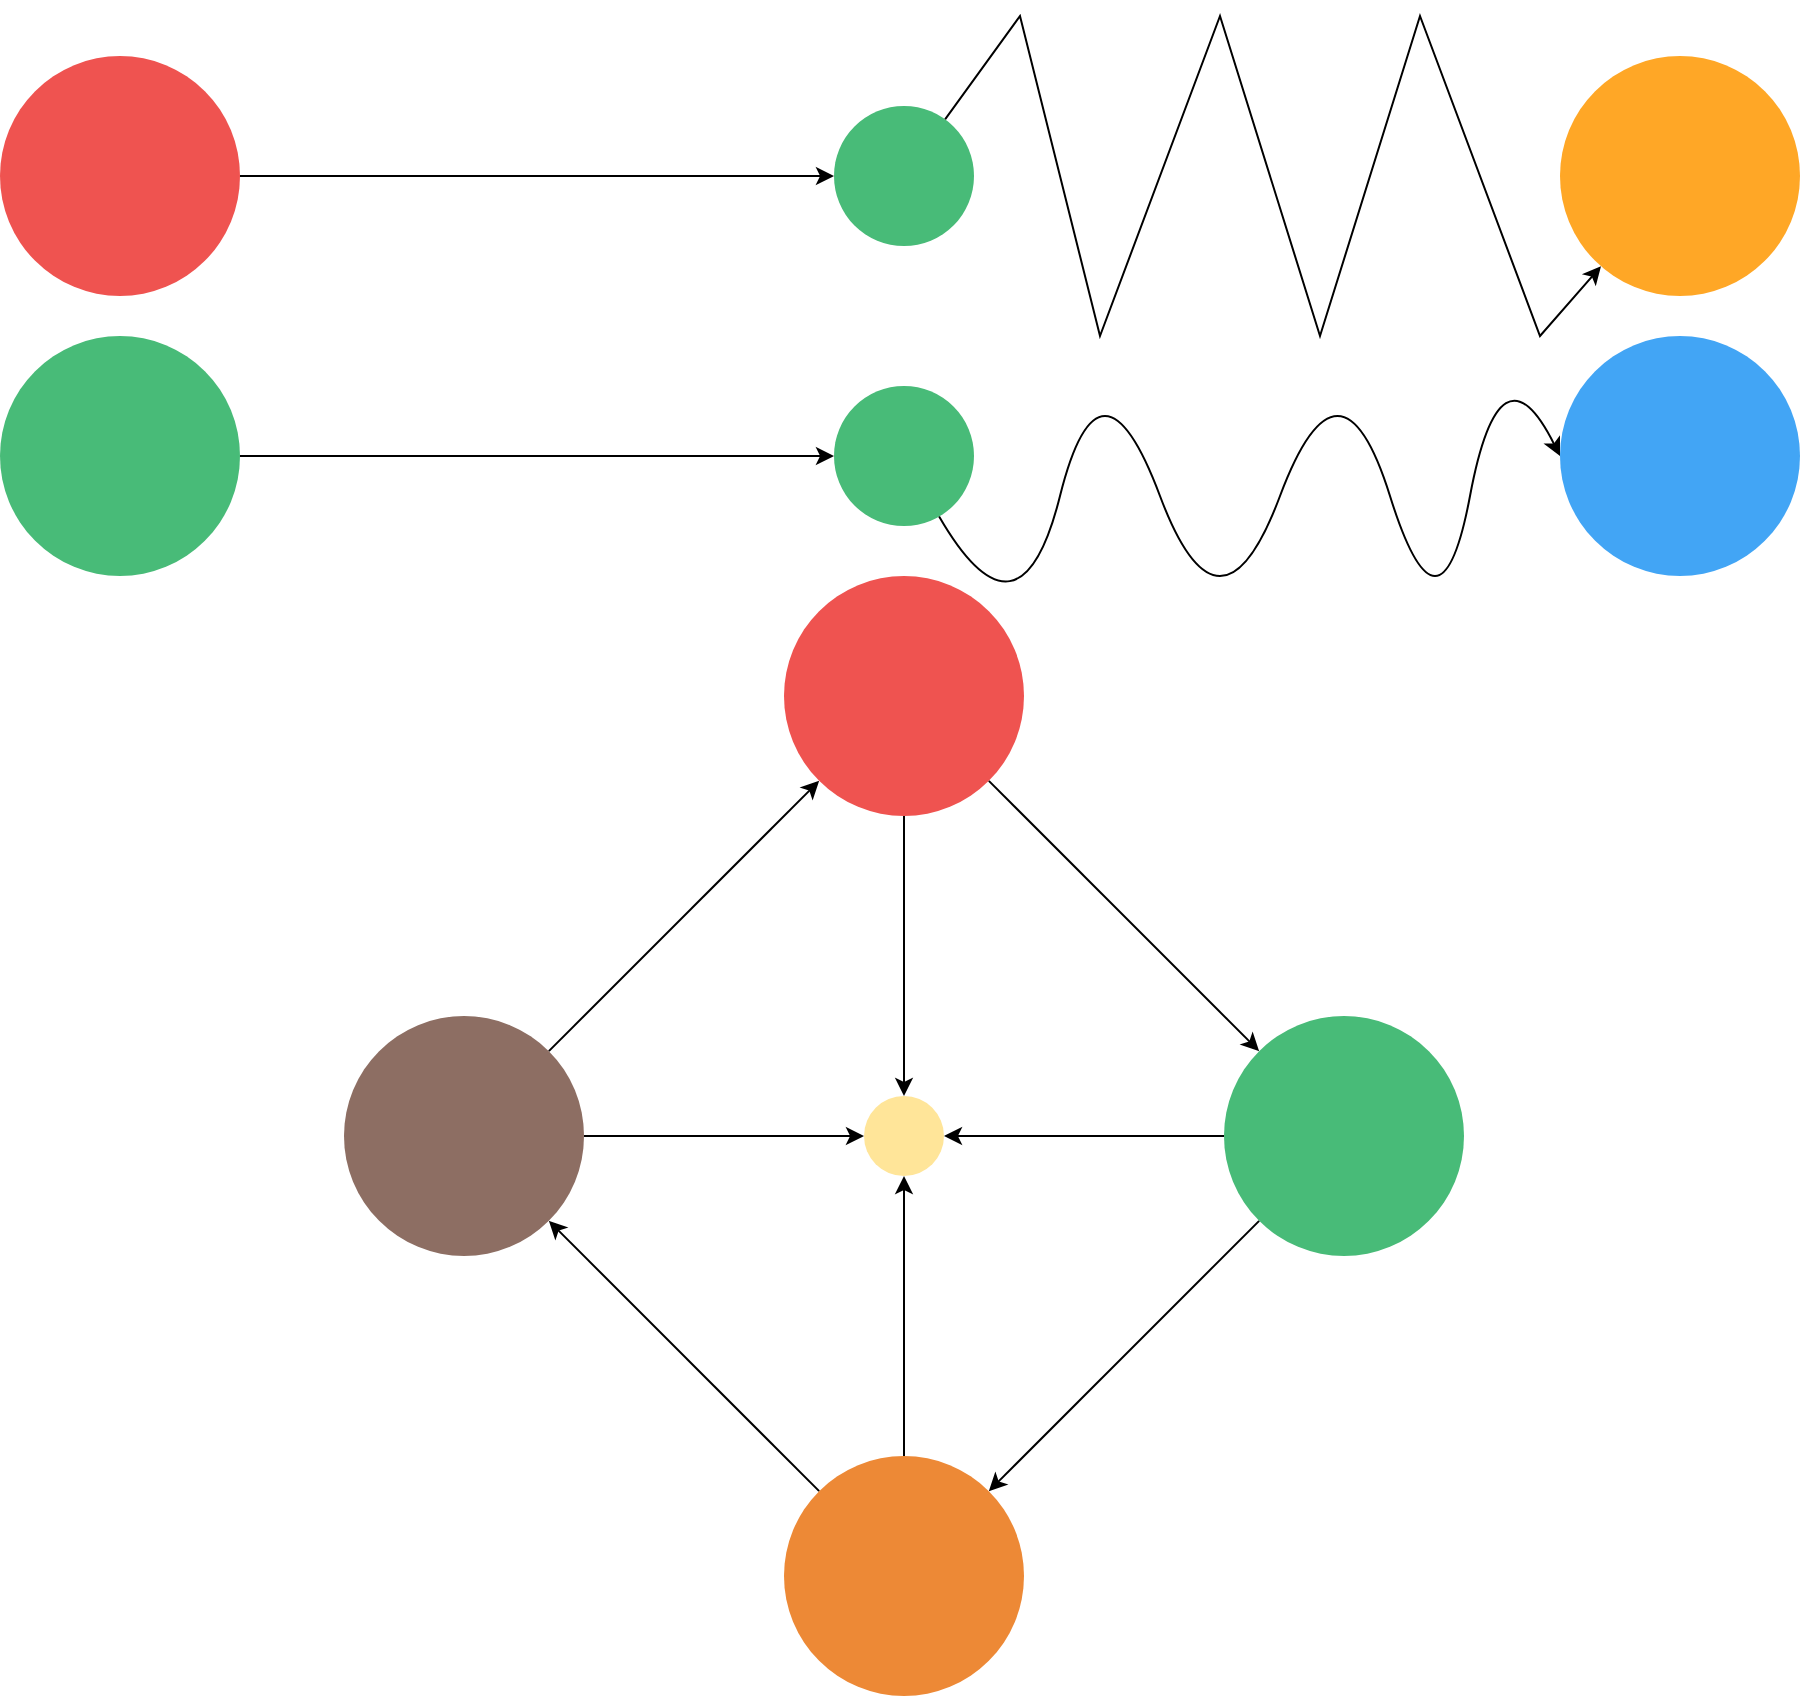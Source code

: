 <mxfile version="16.4.0" type="device"><diagram id="mJwFgrG-49WzmxiUCLpk" name="第 1 页"><mxGraphModel dx="2004" dy="2673" grid="1" gridSize="10" guides="1" tooltips="1" connect="1" arrows="1" fold="1" page="1" pageScale="1" pageWidth="827" pageHeight="1169" math="0" shadow="0"><root><mxCell id="0"/><object label="animation" id="2_AVkfz12NTbmc94A9fn-10"><mxCell parent="0"/></object><mxCell id="RGV032RG9M40oy53CY1v-8" style="rounded=0;orthogonalLoop=1;jettySize=auto;html=1;endArrow=classic;endFill=1;" parent="2_AVkfz12NTbmc94A9fn-10" source="RGV032RG9M40oy53CY1v-3" target="RGV032RG9M40oy53CY1v-4" edge="1"><mxGeometry relative="1" as="geometry"/></mxCell><mxCell id="RGV032RG9M40oy53CY1v-16" style="edgeStyle=none;rounded=0;orthogonalLoop=1;jettySize=auto;html=1;entryX=0.5;entryY=0;entryDx=0;entryDy=0;endArrow=classic;endFill=1;" parent="2_AVkfz12NTbmc94A9fn-10" source="RGV032RG9M40oy53CY1v-3" target="RGV032RG9M40oy53CY1v-11" edge="1"><mxGeometry relative="1" as="geometry"/></mxCell><mxCell id="RGV032RG9M40oy53CY1v-9" style="rounded=0;orthogonalLoop=1;jettySize=auto;html=1;endArrow=classic;endFill=1;" parent="2_AVkfz12NTbmc94A9fn-10" source="RGV032RG9M40oy53CY1v-4" target="RGV032RG9M40oy53CY1v-5" edge="1"><mxGeometry relative="1" as="geometry"/></mxCell><mxCell id="RGV032RG9M40oy53CY1v-17" style="edgeStyle=none;rounded=0;orthogonalLoop=1;jettySize=auto;html=1;entryX=1;entryY=0.5;entryDx=0;entryDy=0;endArrow=classic;endFill=1;" parent="2_AVkfz12NTbmc94A9fn-10" source="RGV032RG9M40oy53CY1v-4" target="RGV032RG9M40oy53CY1v-11" edge="1"><mxGeometry relative="1" as="geometry"/></mxCell><mxCell id="RGV032RG9M40oy53CY1v-10" style="rounded=0;orthogonalLoop=1;jettySize=auto;html=1;endArrow=classic;endFill=1;" parent="2_AVkfz12NTbmc94A9fn-10" source="RGV032RG9M40oy53CY1v-5" target="RGV032RG9M40oy53CY1v-6" edge="1"><mxGeometry relative="1" as="geometry"/></mxCell><mxCell id="RGV032RG9M40oy53CY1v-14" style="rounded=0;orthogonalLoop=1;jettySize=auto;html=1;entryX=0.5;entryY=1;entryDx=0;entryDy=0;endArrow=classic;endFill=1;" parent="2_AVkfz12NTbmc94A9fn-10" source="RGV032RG9M40oy53CY1v-5" target="RGV032RG9M40oy53CY1v-11" edge="1"><mxGeometry relative="1" as="geometry"/></mxCell><mxCell id="RGV032RG9M40oy53CY1v-7" style="rounded=0;orthogonalLoop=1;jettySize=auto;html=1;endArrow=classic;endFill=1;" parent="2_AVkfz12NTbmc94A9fn-10" source="RGV032RG9M40oy53CY1v-6" target="RGV032RG9M40oy53CY1v-3" edge="1"><mxGeometry relative="1" as="geometry"/></mxCell><mxCell id="RGV032RG9M40oy53CY1v-15" style="edgeStyle=none;rounded=0;orthogonalLoop=1;jettySize=auto;html=1;entryX=0;entryY=0.5;entryDx=0;entryDy=0;endArrow=classic;endFill=1;" parent="2_AVkfz12NTbmc94A9fn-10" source="RGV032RG9M40oy53CY1v-6" target="RGV032RG9M40oy53CY1v-11" edge="1"><mxGeometry relative="1" as="geometry"/></mxCell><object label="" id="RGV032RG9M40oy53CY1v-11"><mxCell style="ellipse;whiteSpace=wrap;html=1;aspect=fixed;fillColor=#FFE599;strokeColor=none;" parent="2_AVkfz12NTbmc94A9fn-10" vertex="1"><mxGeometry x="842" y="260" width="40" height="40" as="geometry"/></mxCell></object><object label="" id="RGV032RG9M40oy53CY1v-4"><mxCell style="ellipse;whiteSpace=wrap;html=1;aspect=fixed;fillColor=#48BB78;strokeColor=none;" parent="2_AVkfz12NTbmc94A9fn-10" vertex="1"><mxGeometry x="1022" y="220" width="120" height="120" as="geometry"/></mxCell></object><object label="" id="RGV032RG9M40oy53CY1v-5"><mxCell style="ellipse;whiteSpace=wrap;html=1;aspect=fixed;fillColor=#ED8936;strokeColor=none;" parent="2_AVkfz12NTbmc94A9fn-10" vertex="1"><mxGeometry x="802" y="440" width="120" height="120" as="geometry"/></mxCell></object><object label="" id="RGV032RG9M40oy53CY1v-6"><mxCell style="ellipse;whiteSpace=wrap;html=1;aspect=fixed;fillColor=#8D6E63;strokeColor=none;" parent="2_AVkfz12NTbmc94A9fn-10" vertex="1"><mxGeometry x="582" y="220" width="120" height="120" as="geometry"/></mxCell></object><object label="" id="RGV032RG9M40oy53CY1v-3"><mxCell style="ellipse;whiteSpace=wrap;html=1;aspect=fixed;fillColor=#ef5350;strokeColor=none;" parent="2_AVkfz12NTbmc94A9fn-10" vertex="1"><mxGeometry x="802" width="120" height="120" as="geometry"/></mxCell></object><object label="" id="gFsngt7nWiTxHqIEeZm3-36"><mxCell style="ellipse;whiteSpace=wrap;html=1;aspect=fixed;fillColor=#48BB78;strokeColor=none;" parent="2_AVkfz12NTbmc94A9fn-10" vertex="1"><mxGeometry x="410" y="-120" width="120" height="120" as="geometry"/></mxCell></object><object label="" id="gFsngt7nWiTxHqIEeZm3-37"><mxCell style="ellipse;whiteSpace=wrap;html=1;aspect=fixed;fillColor=#48BB78;strokeColor=none;dashed=1;" parent="2_AVkfz12NTbmc94A9fn-10" vertex="1"><mxGeometry x="827" y="-95" width="70" height="70" as="geometry"/></mxCell></object><mxCell id="aMvrKOiIKmFEFKNMHotP-14" value="" style="endArrow=classic;html=1;rounded=0;exitX=1;exitY=0.5;exitDx=0;exitDy=0;entryX=0;entryY=0.5;entryDx=0;entryDy=0;" edge="1" parent="2_AVkfz12NTbmc94A9fn-10" source="gFsngt7nWiTxHqIEeZm3-36" target="gFsngt7nWiTxHqIEeZm3-37"><mxGeometry width="50" height="50" relative="1" as="geometry"><mxPoint x="660" y="110" as="sourcePoint"/><mxPoint x="710" y="60" as="targetPoint"/></mxGeometry></mxCell><object label="" id="aMvrKOiIKmFEFKNMHotP-16"><mxCell style="ellipse;whiteSpace=wrap;html=1;aspect=fixed;fillColor=#EF5350;strokeColor=none;" vertex="1" parent="2_AVkfz12NTbmc94A9fn-10"><mxGeometry x="410" y="-260" width="120" height="120" as="geometry"/></mxCell></object><mxCell id="aMvrKOiIKmFEFKNMHotP-48" style="edgeStyle=none;rounded=0;orthogonalLoop=1;jettySize=auto;html=1;" edge="1" parent="2_AVkfz12NTbmc94A9fn-10" source="aMvrKOiIKmFEFKNMHotP-17" target="aMvrKOiIKmFEFKNMHotP-45"><mxGeometry relative="1" as="geometry"><Array as="points"><mxPoint x="920" y="-280"/><mxPoint x="960" y="-120"/><mxPoint x="1020" y="-280"/><mxPoint x="1070" y="-120"/><mxPoint x="1120" y="-280"/><mxPoint x="1180" y="-120"/></Array></mxGeometry></mxCell><object label="" id="aMvrKOiIKmFEFKNMHotP-17"><mxCell style="ellipse;whiteSpace=wrap;html=1;aspect=fixed;fillColor=#48BB78;strokeColor=none;dashed=1;" vertex="1" parent="2_AVkfz12NTbmc94A9fn-10"><mxGeometry x="827" y="-235" width="70" height="70" as="geometry"/></mxCell></object><mxCell id="aMvrKOiIKmFEFKNMHotP-23" value="" style="endArrow=classic;html=1;rounded=0;exitX=1;exitY=0.5;exitDx=0;exitDy=0;entryX=0;entryY=0.5;entryDx=0;entryDy=0;" edge="1" parent="2_AVkfz12NTbmc94A9fn-10" source="aMvrKOiIKmFEFKNMHotP-16" target="aMvrKOiIKmFEFKNMHotP-17"><mxGeometry width="50" height="50" relative="1" as="geometry"><mxPoint x="660" y="-30" as="sourcePoint"/><mxPoint x="710" y="-80" as="targetPoint"/></mxGeometry></mxCell><object label="" id="aMvrKOiIKmFEFKNMHotP-43"><mxCell style="ellipse;whiteSpace=wrap;html=1;aspect=fixed;fillColor=#42a5f5;strokeColor=none;" vertex="1" parent="2_AVkfz12NTbmc94A9fn-10"><mxGeometry x="1190" y="-120" width="120" height="120" as="geometry"/></mxCell></object><object label="" id="aMvrKOiIKmFEFKNMHotP-45"><mxCell style="ellipse;whiteSpace=wrap;html=1;aspect=fixed;fillColor=#ffa726;strokeColor=none;" vertex="1" parent="2_AVkfz12NTbmc94A9fn-10"><mxGeometry x="1190" y="-260" width="120" height="120" as="geometry"/></mxCell></object><mxCell id="aMvrKOiIKmFEFKNMHotP-47" value="" style="curved=1;endArrow=classic;html=1;rounded=0;entryX=0;entryY=0.5;entryDx=0;entryDy=0;" edge="1" parent="2_AVkfz12NTbmc94A9fn-10" source="gFsngt7nWiTxHqIEeZm3-37" target="aMvrKOiIKmFEFKNMHotP-43"><mxGeometry width="50" height="50" relative="1" as="geometry"><mxPoint x="1050" y="-40" as="sourcePoint"/><mxPoint x="1100" y="-90" as="targetPoint"/><Array as="points"><mxPoint x="920" y="40"/><mxPoint x="960" y="-120"/><mxPoint x="1020" y="40"/><mxPoint x="1080" y="-120"/><mxPoint x="1130" y="40"/><mxPoint x="1160" y="-120"/></Array></mxGeometry></mxCell><mxCell id="aMvrKOiIKmFEFKNMHotP-24" value="animation-config" parent="0" visible="0"/><mxCell id="aMvrKOiIKmFEFKNMHotP-25" style="edgeStyle=none;rounded=0;orthogonalLoop=1;jettySize=auto;html=1;fontSize=16;exitX=1;exitY=0.5;exitDx=0;exitDy=0;" edge="1" parent="aMvrKOiIKmFEFKNMHotP-24" source="aMvrKOiIKmFEFKNMHotP-26" target="gFsngt7nWiTxHqIEeZm3-36"><mxGeometry relative="1" as="geometry"><mxPoint x="385" y="-40" as="sourcePoint"/><mxPoint x="410" y="-60" as="targetPoint"/></mxGeometry></mxCell><mxCell id="aMvrKOiIKmFEFKNMHotP-26" value="LOOP" style="swimlane;html=1;startSize=20;fontStyle=0;collapsible=0;horizontal=0;swimlaneLine=1;fillColor=none;fontSize=12;strokeColor=default;strokeWidth=1;dashed=1;" vertex="1" parent="aMvrKOiIKmFEFKNMHotP-24"><mxGeometry x="-30" y="-120" width="370" height="120" as="geometry"/></mxCell><mxCell id="aMvrKOiIKmFEFKNMHotP-27" value="10S" style="points=[[0.145,0.145,0],[0.5,0,0],[0.855,0.145,0],[1,0.5,0],[0.855,0.855,0],[0.5,1,0],[0.145,0.855,0],[0,0.5,0]];shape=mxgraph.bpmn.event;html=1;verticalLabelPosition=bottom;labelBackgroundColor=#ffffff;verticalAlign=top;align=center;perimeter=ellipsePerimeter;outlineConnect=0;aspect=fixed;outline=standard;symbol=timer;fontSize=12;strokeColor=default;strokeWidth=1;" vertex="1" parent="aMvrKOiIKmFEFKNMHotP-26"><mxGeometry x="40" y="35" width="50" height="50" as="geometry"/></mxCell><mxCell id="aMvrKOiIKmFEFKNMHotP-28" value="" style="points=[[0.25,0,0],[0.5,0,0],[0.75,0,0],[1,0.25,0],[1,0.5,0],[1,0.75,0],[0.75,1,0],[0.5,1,0],[0.25,1,0],[0,0.75,0],[0,0.5,0],[0,0.25,0]];shape=mxgraph.bpmn.task;whiteSpace=wrap;rectStyle=rounded;size=10;taskMarker=abstract;isLoopStandard=1;fontSize=12;strokeColor=default;strokeWidth=1;" vertex="1" parent="aMvrKOiIKmFEFKNMHotP-26"><mxGeometry x="249" y="35" width="105" height="50" as="geometry"/></mxCell><mxCell id="aMvrKOiIKmFEFKNMHotP-29" value="2s" style="points=[[0.25,0,0],[0.5,0,0],[0.75,0,0],[1,0.25,0],[1,0.5,0],[1,0.75,0],[0.75,1,0],[0.5,1,0],[0.25,1,0],[0,0.75,0],[0,0.5,0],[0,0.25,0]];shape=mxgraph.bpmn.task;whiteSpace=wrap;rectStyle=rounded;size=10;taskMarker=abstract;bpmnShapeType=subprocess;isLoopSub=1;outline=eventInt;symbol=timer;" vertex="1" parent="aMvrKOiIKmFEFKNMHotP-26"><mxGeometry x="120" y="30" width="93.75" height="60" as="geometry"/></mxCell><mxCell id="aMvrKOiIKmFEFKNMHotP-30" style="edgeStyle=orthogonalEdgeStyle;rounded=0;orthogonalLoop=1;jettySize=auto;html=1;entryX=0;entryY=0.5;entryDx=0;entryDy=0;entryPerimeter=0;exitX=1;exitY=0.5;exitDx=0;exitDy=0;exitPerimeter=0;" edge="1" parent="aMvrKOiIKmFEFKNMHotP-26" source="aMvrKOiIKmFEFKNMHotP-29" target="aMvrKOiIKmFEFKNMHotP-28"><mxGeometry relative="1" as="geometry"><mxPoint x="336.25" y="55" as="sourcePoint"/></mxGeometry></mxCell><mxCell id="aMvrKOiIKmFEFKNMHotP-31" style="edgeStyle=none;rounded=0;orthogonalLoop=1;jettySize=auto;html=1;fontSize=12;" edge="1" parent="aMvrKOiIKmFEFKNMHotP-24" source="aMvrKOiIKmFEFKNMHotP-32" target="RGV032RG9M40oy53CY1v-6"><mxGeometry relative="1" as="geometry"><mxPoint x="410" y="280" as="targetPoint"/></mxGeometry></mxCell><mxCell id="aMvrKOiIKmFEFKNMHotP-32" value="START" style="swimlane;html=1;startSize=20;fontStyle=0;collapsible=0;horizontal=0;swimlaneLine=1;fillColor=none;fontSize=12;strokeColor=default;strokeWidth=1;dashed=1;" vertex="1" parent="aMvrKOiIKmFEFKNMHotP-24"><mxGeometry x="-30" y="230" width="180" height="100" as="geometry"/></mxCell><mxCell id="aMvrKOiIKmFEFKNMHotP-33" value="2s" style="points=[[0.145,0.145,0],[0.5,0,0],[0.855,0.145,0],[1,0.5,0],[0.855,0.855,0],[0.5,1,0],[0.145,0.855,0],[0,0.5,0]];shape=mxgraph.bpmn.event;html=1;verticalLabelPosition=bottom;labelBackgroundColor=#ffffff;verticalAlign=top;align=center;perimeter=ellipsePerimeter;outlineConnect=0;aspect=fixed;outline=standard;symbol=timer;fontSize=12;strokeColor=default;strokeWidth=1;" vertex="1" parent="aMvrKOiIKmFEFKNMHotP-32"><mxGeometry x="50" y="25" width="50" height="50" as="geometry"/></mxCell><mxCell id="aMvrKOiIKmFEFKNMHotP-34" style="edgeStyle=none;rounded=0;orthogonalLoop=1;jettySize=auto;html=1;fontSize=16;exitX=1;exitY=0.5;exitDx=0;exitDy=0;" edge="1" parent="aMvrKOiIKmFEFKNMHotP-24" source="aMvrKOiIKmFEFKNMHotP-35" target="aMvrKOiIKmFEFKNMHotP-16"><mxGeometry relative="1" as="geometry"><mxPoint x="385" y="-180" as="sourcePoint"/><mxPoint x="410" y="-200" as="targetPoint"/></mxGeometry></mxCell><mxCell id="aMvrKOiIKmFEFKNMHotP-35" value="LOOP" style="swimlane;html=1;startSize=20;fontStyle=0;collapsible=0;horizontal=0;swimlaneLine=1;fillColor=none;fontSize=12;strokeColor=default;strokeWidth=1;dashed=1;" vertex="1" parent="aMvrKOiIKmFEFKNMHotP-24"><mxGeometry x="-30" y="-260" width="370" height="120" as="geometry"/></mxCell><mxCell id="aMvrKOiIKmFEFKNMHotP-36" value="10S" style="points=[[0.145,0.145,0],[0.5,0,0],[0.855,0.145,0],[1,0.5,0],[0.855,0.855,0],[0.5,1,0],[0.145,0.855,0],[0,0.5,0]];shape=mxgraph.bpmn.event;html=1;verticalLabelPosition=bottom;labelBackgroundColor=#ffffff;verticalAlign=top;align=center;perimeter=ellipsePerimeter;outlineConnect=0;aspect=fixed;outline=standard;symbol=timer;fontSize=12;strokeColor=default;strokeWidth=1;" vertex="1" parent="aMvrKOiIKmFEFKNMHotP-35"><mxGeometry x="40" y="35" width="50" height="50" as="geometry"/></mxCell><mxCell id="aMvrKOiIKmFEFKNMHotP-37" value="count&lt;10" style="points=[[0.25,0,0],[0.5,0,0],[0.75,0,0],[1,0.25,0],[1,0.5,0],[1,0.75,0],[0.75,1,0],[0.5,1,0],[0.25,1,0],[0,0.75,0],[0,0.5,0],[0,0.25,0]];shape=mxgraph.bpmn.task;whiteSpace=wrap;rectStyle=rounded;size=10;taskMarker=abstract;isLoopStandard=1;fontSize=12;strokeColor=default;strokeWidth=1;" vertex="1" parent="aMvrKOiIKmFEFKNMHotP-35"><mxGeometry x="249" y="35" width="105" height="50" as="geometry"/></mxCell><mxCell id="aMvrKOiIKmFEFKNMHotP-38" value="2s" style="points=[[0.25,0,0],[0.5,0,0],[0.75,0,0],[1,0.25,0],[1,0.5,0],[1,0.75,0],[0.75,1,0],[0.5,1,0],[0.25,1,0],[0,0.75,0],[0,0.5,0],[0,0.25,0]];shape=mxgraph.bpmn.task;whiteSpace=wrap;rectStyle=rounded;size=10;taskMarker=abstract;bpmnShapeType=subprocess;isLoopSub=1;outline=eventInt;symbol=timer;" vertex="1" parent="aMvrKOiIKmFEFKNMHotP-35"><mxGeometry x="120" y="30" width="93.75" height="60" as="geometry"/></mxCell><mxCell id="aMvrKOiIKmFEFKNMHotP-39" style="edgeStyle=orthogonalEdgeStyle;rounded=0;orthogonalLoop=1;jettySize=auto;html=1;entryX=0;entryY=0.5;entryDx=0;entryDy=0;entryPerimeter=0;exitX=1;exitY=0.5;exitDx=0;exitDy=0;exitPerimeter=0;" edge="1" parent="aMvrKOiIKmFEFKNMHotP-35" source="aMvrKOiIKmFEFKNMHotP-38" target="aMvrKOiIKmFEFKNMHotP-37"><mxGeometry relative="1" as="geometry"><mxPoint x="336.25" y="55" as="sourcePoint"/></mxGeometry></mxCell><mxCell id="aMvrKOiIKmFEFKNMHotP-51" style="edgeStyle=none;rounded=0;orthogonalLoop=1;jettySize=auto;html=1;" edge="1" parent="aMvrKOiIKmFEFKNMHotP-24" source="aMvrKOiIKmFEFKNMHotP-49" target="aMvrKOiIKmFEFKNMHotP-17"><mxGeometry relative="1" as="geometry"/></mxCell><mxCell id="aMvrKOiIKmFEFKNMHotP-49" value="START" style="swimlane;html=1;startSize=20;fontStyle=0;collapsible=0;horizontal=0;swimlaneLine=1;fillColor=none;fontSize=12;strokeColor=default;strokeWidth=1;dashed=1;" vertex="1" parent="aMvrKOiIKmFEFKNMHotP-24"><mxGeometry x="770" y="-450" width="180" height="100" as="geometry"/></mxCell><mxCell id="aMvrKOiIKmFEFKNMHotP-50" value="2s" style="points=[[0.145,0.145,0],[0.5,0,0],[0.855,0.145,0],[1,0.5,0],[0.855,0.855,0],[0.5,1,0],[0.145,0.855,0],[0,0.5,0]];shape=mxgraph.bpmn.event;html=1;verticalLabelPosition=bottom;labelBackgroundColor=#ffffff;verticalAlign=top;align=center;perimeter=ellipsePerimeter;outlineConnect=0;aspect=fixed;outline=standard;symbol=timer;fontSize=12;strokeColor=default;strokeWidth=1;" vertex="1" parent="aMvrKOiIKmFEFKNMHotP-49"><mxGeometry x="50" y="25" width="50" height="50" as="geometry"/></mxCell><mxCell id="aMvrKOiIKmFEFKNMHotP-54" style="edgeStyle=none;rounded=0;orthogonalLoop=1;jettySize=auto;html=1;" edge="1" parent="aMvrKOiIKmFEFKNMHotP-24" source="aMvrKOiIKmFEFKNMHotP-52" target="gFsngt7nWiTxHqIEeZm3-37"><mxGeometry relative="1" as="geometry"/></mxCell><mxCell id="aMvrKOiIKmFEFKNMHotP-52" value="START" style="swimlane;html=1;startSize=20;fontStyle=0;collapsible=0;horizontal=0;swimlaneLine=1;fillColor=none;fontSize=12;strokeColor=default;strokeWidth=1;dashed=1;" vertex="1" parent="aMvrKOiIKmFEFKNMHotP-24"><mxGeometry x="1300" y="200" width="180" height="100" as="geometry"/></mxCell><mxCell id="aMvrKOiIKmFEFKNMHotP-53" value="5s" style="points=[[0.145,0.145,0],[0.5,0,0],[0.855,0.145,0],[1,0.5,0],[0.855,0.855,0],[0.5,1,0],[0.145,0.855,0],[0,0.5,0]];shape=mxgraph.bpmn.event;html=1;verticalLabelPosition=bottom;labelBackgroundColor=#ffffff;verticalAlign=top;align=center;perimeter=ellipsePerimeter;outlineConnect=0;aspect=fixed;outline=standard;symbol=timer;fontSize=12;strokeColor=default;strokeWidth=1;" vertex="1" parent="aMvrKOiIKmFEFKNMHotP-52"><mxGeometry x="50" y="25" width="50" height="50" as="geometry"/></mxCell></root></mxGraphModel></diagram></mxfile>
